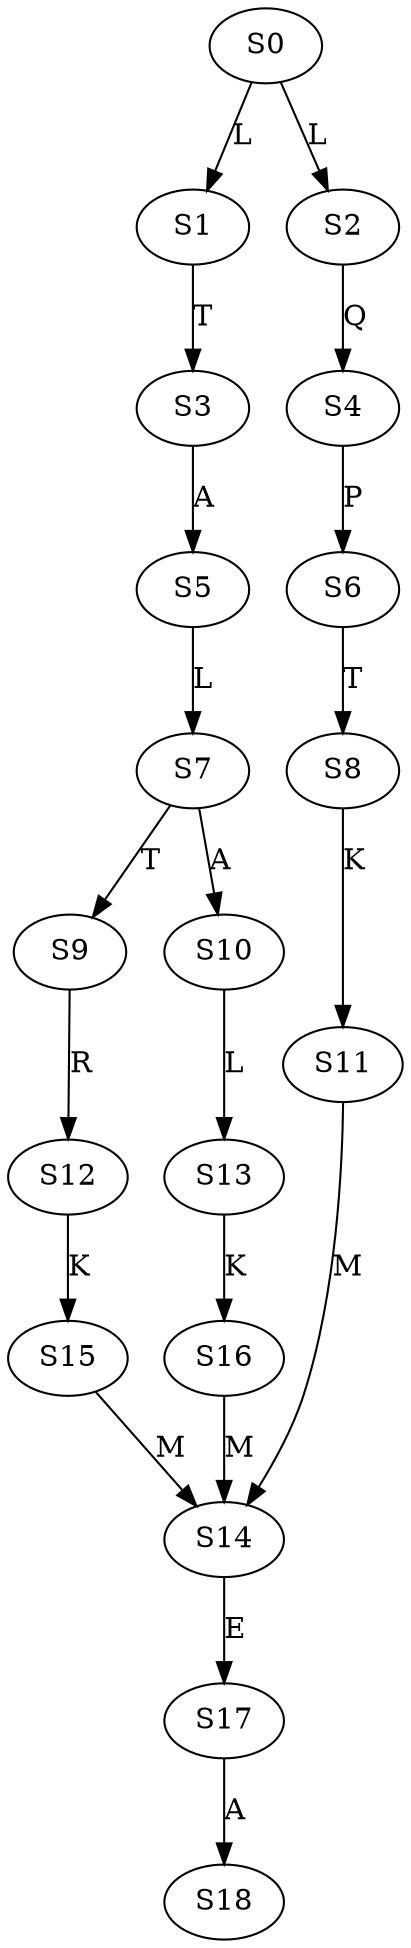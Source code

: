 strict digraph  {
	S0 -> S1 [ label = L ];
	S0 -> S2 [ label = L ];
	S1 -> S3 [ label = T ];
	S2 -> S4 [ label = Q ];
	S3 -> S5 [ label = A ];
	S4 -> S6 [ label = P ];
	S5 -> S7 [ label = L ];
	S6 -> S8 [ label = T ];
	S7 -> S9 [ label = T ];
	S7 -> S10 [ label = A ];
	S8 -> S11 [ label = K ];
	S9 -> S12 [ label = R ];
	S10 -> S13 [ label = L ];
	S11 -> S14 [ label = M ];
	S12 -> S15 [ label = K ];
	S13 -> S16 [ label = K ];
	S14 -> S17 [ label = E ];
	S15 -> S14 [ label = M ];
	S16 -> S14 [ label = M ];
	S17 -> S18 [ label = A ];
}
